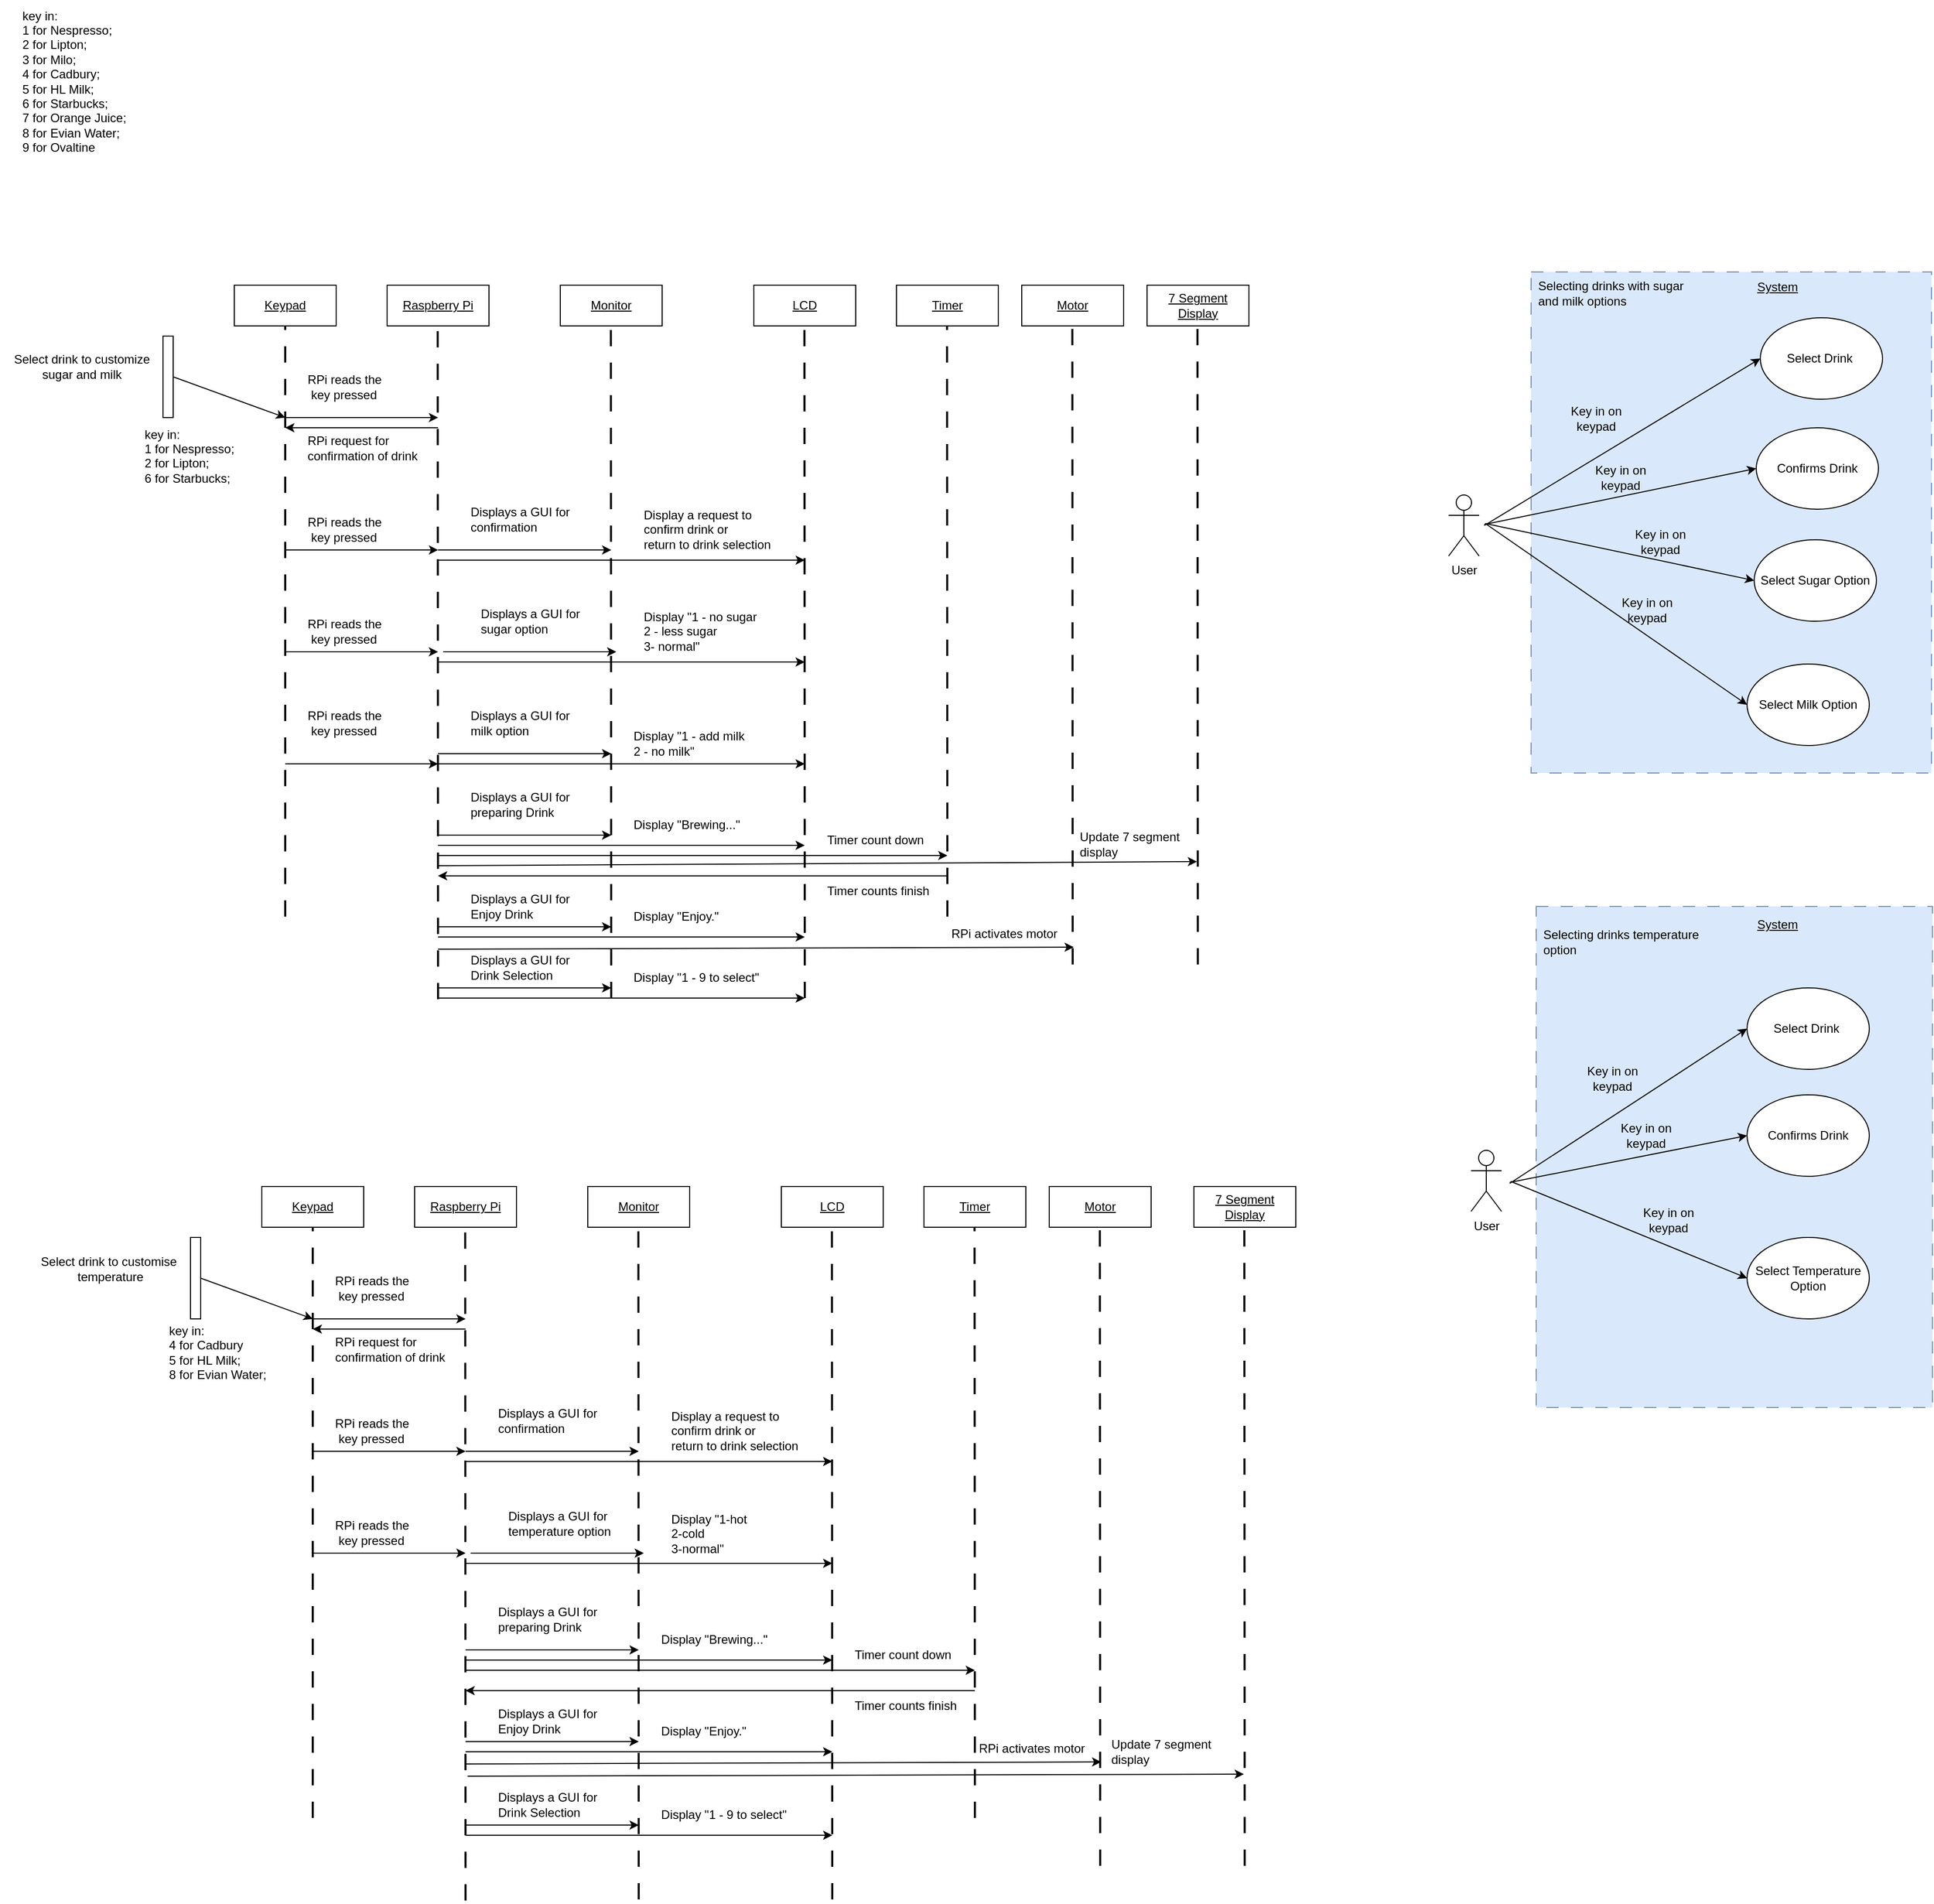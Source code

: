 <mxfile version="26.0.14">
  <diagram name="Page-1" id="zdrOheh8sVVhx6P42z3e">
    <mxGraphModel dx="1834" dy="1241" grid="0" gridSize="10" guides="1" tooltips="1" connect="1" arrows="1" fold="1" page="0" pageScale="1" pageWidth="850" pageHeight="1100" math="0" shadow="0">
      <root>
        <mxCell id="0" />
        <mxCell id="1" parent="0" />
        <mxCell id="0nn030X5rVdEyuUpZHx1-100" value="" style="rounded=0;whiteSpace=wrap;html=1;fillColor=#dae8fc;strokeColor=#6c8ebf;dashed=1;dashPattern=12 12;" parent="1" vertex="1">
          <mxGeometry x="1238" y="710" width="389" height="492" as="geometry" />
        </mxCell>
        <mxCell id="0nn030X5rVdEyuUpZHx1-93" value="" style="rounded=0;whiteSpace=wrap;html=1;fillColor=#dae8fc;strokeColor=#6c8ebf;dashed=1;dashPattern=12 12;" parent="1" vertex="1">
          <mxGeometry x="1233" y="87" width="393" height="492" as="geometry" />
        </mxCell>
        <mxCell id="pRoK1P6A5zAKO69-uzPX-1" value="" style="html=1;points=[[0,0,0,0,5],[0,1,0,0,-5],[1,0,0,0,5],[1,1,0,0,-5]];perimeter=orthogonalPerimeter;outlineConnect=0;targetShapes=umlLifeline;portConstraint=eastwest;newEdgeStyle={&quot;curved&quot;:0,&quot;rounded&quot;:0};" parent="1" vertex="1">
          <mxGeometry x="-110" y="150" width="10" height="80" as="geometry" />
        </mxCell>
        <mxCell id="pRoK1P6A5zAKO69-uzPX-2" value="Select drink to customize&lt;div&gt;sugar and milk&lt;/div&gt;" style="text;html=1;align=center;verticalAlign=middle;resizable=0;points=[];autosize=1;strokeColor=none;fillColor=none;" parent="1" vertex="1">
          <mxGeometry x="-270" y="160" width="160" height="40" as="geometry" />
        </mxCell>
        <mxCell id="pRoK1P6A5zAKO69-uzPX-3" value="&lt;u&gt;Keypad&lt;/u&gt;" style="html=1;whiteSpace=wrap;" parent="1" vertex="1">
          <mxGeometry x="-40" y="100" width="100" height="40" as="geometry" />
        </mxCell>
        <mxCell id="pRoK1P6A5zAKO69-uzPX-4" value="key in:&lt;div&gt;1 for Nespresso;&lt;/div&gt;&lt;div&gt;2 for Lipton;&lt;/div&gt;&lt;div&gt;6 for Starbucks;&lt;/div&gt;&lt;div&gt;&lt;br&gt;&lt;/div&gt;" style="text;html=1;align=left;verticalAlign=middle;resizable=0;points=[];autosize=1;strokeColor=none;fillColor=none;" parent="1" vertex="1">
          <mxGeometry x="-130" y="230" width="110" height="90" as="geometry" />
        </mxCell>
        <mxCell id="pRoK1P6A5zAKO69-uzPX-5" value="" style="endArrow=none;dashed=1;html=1;dashPattern=8 8;strokeWidth=2;rounded=0;" parent="1" edge="1">
          <mxGeometry width="50" height="50" relative="1" as="geometry">
            <mxPoint x="10" y="720" as="sourcePoint" />
            <mxPoint x="10" y="140" as="targetPoint" />
          </mxGeometry>
        </mxCell>
        <mxCell id="pRoK1P6A5zAKO69-uzPX-7" value="" style="endArrow=classic;html=1;rounded=0;" parent="1" edge="1">
          <mxGeometry width="50" height="50" relative="1" as="geometry">
            <mxPoint x="-100" y="190" as="sourcePoint" />
            <mxPoint x="10" y="230" as="targetPoint" />
          </mxGeometry>
        </mxCell>
        <mxCell id="pRoK1P6A5zAKO69-uzPX-8" value="&lt;u&gt;LCD&lt;/u&gt;" style="html=1;whiteSpace=wrap;" parent="1" vertex="1">
          <mxGeometry x="470" y="100" width="100" height="40" as="geometry" />
        </mxCell>
        <mxCell id="pRoK1P6A5zAKO69-uzPX-9" value="" style="endArrow=none;dashed=1;html=1;dashPattern=8 8;strokeWidth=2;rounded=0;" parent="1" edge="1">
          <mxGeometry width="50" height="50" relative="1" as="geometry">
            <mxPoint x="520" y="800" as="sourcePoint" />
            <mxPoint x="519.66" y="140" as="targetPoint" />
          </mxGeometry>
        </mxCell>
        <mxCell id="pRoK1P6A5zAKO69-uzPX-10" value="&lt;u&gt;Raspberry Pi&lt;/u&gt;" style="html=1;whiteSpace=wrap;" parent="1" vertex="1">
          <mxGeometry x="110" y="100" width="100" height="40" as="geometry" />
        </mxCell>
        <mxCell id="pRoK1P6A5zAKO69-uzPX-11" value="" style="endArrow=none;dashed=1;html=1;dashPattern=8 8;strokeWidth=2;rounded=0;" parent="1" edge="1">
          <mxGeometry width="50" height="50" relative="1" as="geometry">
            <mxPoint x="160" y="801.143" as="sourcePoint" />
            <mxPoint x="159.66" y="140" as="targetPoint" />
          </mxGeometry>
        </mxCell>
        <mxCell id="pRoK1P6A5zAKO69-uzPX-12" value="&lt;u&gt;Monitor&lt;/u&gt;" style="html=1;whiteSpace=wrap;" parent="1" vertex="1">
          <mxGeometry x="280" y="100" width="100" height="40" as="geometry" />
        </mxCell>
        <mxCell id="pRoK1P6A5zAKO69-uzPX-13" value="" style="endArrow=none;dashed=1;html=1;dashPattern=8 8;strokeWidth=2;rounded=0;" parent="1" edge="1">
          <mxGeometry width="50" height="50" relative="1" as="geometry">
            <mxPoint x="330" y="800" as="sourcePoint" />
            <mxPoint x="329.66" y="140" as="targetPoint" />
          </mxGeometry>
        </mxCell>
        <mxCell id="pRoK1P6A5zAKO69-uzPX-14" value="" style="endArrow=classic;html=1;rounded=0;" parent="1" edge="1">
          <mxGeometry width="50" height="50" relative="1" as="geometry">
            <mxPoint x="10" y="230" as="sourcePoint" />
            <mxPoint x="160" y="230" as="targetPoint" />
          </mxGeometry>
        </mxCell>
        <mxCell id="pRoK1P6A5zAKO69-uzPX-16" value="RPi reads the&lt;div&gt;&amp;nbsp;key pressed&lt;/div&gt;" style="text;html=1;align=left;verticalAlign=middle;resizable=0;points=[];autosize=1;strokeColor=none;fillColor=none;" parent="1" vertex="1">
          <mxGeometry x="30" y="180" width="100" height="40" as="geometry" />
        </mxCell>
        <mxCell id="pRoK1P6A5zAKO69-uzPX-17" value="" style="endArrow=classic;html=1;rounded=0;" parent="1" edge="1">
          <mxGeometry width="50" height="50" relative="1" as="geometry">
            <mxPoint x="160" y="360" as="sourcePoint" />
            <mxPoint x="330" y="360" as="targetPoint" />
          </mxGeometry>
        </mxCell>
        <mxCell id="pRoK1P6A5zAKO69-uzPX-18" value="Displays a GUI for&lt;div&gt;&lt;span style=&quot;background-color: transparent; color: light-dark(rgb(0, 0, 0), rgb(255, 255, 255));&quot;&gt;confirmation&lt;/span&gt;&lt;/div&gt;" style="text;html=1;align=left;verticalAlign=middle;resizable=0;points=[];autosize=1;strokeColor=none;fillColor=none;" parent="1" vertex="1">
          <mxGeometry x="190" y="310" width="120" height="40" as="geometry" />
        </mxCell>
        <mxCell id="pRoK1P6A5zAKO69-uzPX-19" value="" style="endArrow=classic;html=1;rounded=0;" parent="1" edge="1">
          <mxGeometry width="50" height="50" relative="1" as="geometry">
            <mxPoint x="160" y="370" as="sourcePoint" />
            <mxPoint x="520" y="370" as="targetPoint" />
          </mxGeometry>
        </mxCell>
        <mxCell id="pRoK1P6A5zAKO69-uzPX-20" value="Display a request to&amp;nbsp;&lt;div&gt;confirm drink &lt;span style=&quot;background-color: transparent; color: light-dark(rgb(0, 0, 0), rgb(255, 255, 255));&quot;&gt;or&amp;nbsp;&lt;/span&gt;&lt;/div&gt;&lt;div&gt;&lt;span style=&quot;background-color: transparent; color: light-dark(rgb(0, 0, 0), rgb(255, 255, 255));&quot;&gt;return to drink selection&lt;/span&gt;&lt;/div&gt;" style="text;html=1;align=left;verticalAlign=middle;resizable=0;points=[];autosize=1;strokeColor=none;fillColor=none;" parent="1" vertex="1">
          <mxGeometry x="360" y="310" width="150" height="60" as="geometry" />
        </mxCell>
        <mxCell id="pRoK1P6A5zAKO69-uzPX-21" value="" style="endArrow=classic;html=1;rounded=0;" parent="1" edge="1">
          <mxGeometry width="50" height="50" relative="1" as="geometry">
            <mxPoint x="160" y="240" as="sourcePoint" />
            <mxPoint x="10" y="240" as="targetPoint" />
          </mxGeometry>
        </mxCell>
        <mxCell id="pRoK1P6A5zAKO69-uzPX-22" value="key in:&lt;div&gt;1 for Nespresso;&lt;/div&gt;&lt;div&gt;2 for Lipton;&lt;/div&gt;&lt;div&gt;3 for Milo;&lt;/div&gt;&lt;div&gt;4 for Cadbury;&lt;/div&gt;&lt;div&gt;5 for HL Milk;&lt;/div&gt;&lt;div&gt;6 for Starbucks;&lt;/div&gt;&lt;div&gt;7 for Orange Juice;&lt;/div&gt;&lt;div&gt;8 for Evian Water;&lt;/div&gt;&lt;div&gt;9 for Ovaltine&lt;/div&gt;" style="text;html=1;align=left;verticalAlign=middle;resizable=0;points=[];autosize=1;strokeColor=none;fillColor=none;" parent="1" vertex="1">
          <mxGeometry x="-250" y="-180" width="130" height="160" as="geometry" />
        </mxCell>
        <mxCell id="pRoK1P6A5zAKO69-uzPX-23" value="RPi request for&amp;nbsp;&lt;div&gt;confirmation of drink&lt;/div&gt;" style="text;html=1;align=left;verticalAlign=middle;resizable=0;points=[];autosize=1;strokeColor=none;fillColor=none;" parent="1" vertex="1">
          <mxGeometry x="30" y="240" width="130" height="40" as="geometry" />
        </mxCell>
        <mxCell id="pRoK1P6A5zAKO69-uzPX-25" value="" style="endArrow=classic;html=1;rounded=0;" parent="1" edge="1">
          <mxGeometry width="50" height="50" relative="1" as="geometry">
            <mxPoint x="10" y="360" as="sourcePoint" />
            <mxPoint x="160" y="360" as="targetPoint" />
          </mxGeometry>
        </mxCell>
        <mxCell id="pRoK1P6A5zAKO69-uzPX-26" value="RPi reads the&lt;div&gt;&amp;nbsp;key pressed&lt;/div&gt;" style="text;html=1;align=left;verticalAlign=middle;resizable=0;points=[];autosize=1;strokeColor=none;fillColor=none;" parent="1" vertex="1">
          <mxGeometry x="30" y="320" width="100" height="40" as="geometry" />
        </mxCell>
        <mxCell id="pRoK1P6A5zAKO69-uzPX-27" value="" style="endArrow=classic;html=1;rounded=0;" parent="1" edge="1">
          <mxGeometry width="50" height="50" relative="1" as="geometry">
            <mxPoint x="10" y="460" as="sourcePoint" />
            <mxPoint x="160" y="460" as="targetPoint" />
          </mxGeometry>
        </mxCell>
        <mxCell id="pRoK1P6A5zAKO69-uzPX-28" value="RPi reads the&lt;div&gt;&amp;nbsp;key pressed&lt;/div&gt;" style="text;html=1;align=left;verticalAlign=middle;resizable=0;points=[];autosize=1;strokeColor=none;fillColor=none;" parent="1" vertex="1">
          <mxGeometry x="30" y="420" width="100" height="40" as="geometry" />
        </mxCell>
        <mxCell id="pRoK1P6A5zAKO69-uzPX-29" value="" style="endArrow=classic;html=1;rounded=0;" parent="1" edge="1">
          <mxGeometry width="50" height="50" relative="1" as="geometry">
            <mxPoint x="10" y="570" as="sourcePoint" />
            <mxPoint x="160" y="570" as="targetPoint" />
          </mxGeometry>
        </mxCell>
        <mxCell id="pRoK1P6A5zAKO69-uzPX-30" value="RPi reads the&lt;div&gt;&amp;nbsp;key pressed&lt;/div&gt;" style="text;html=1;align=left;verticalAlign=middle;resizable=0;points=[];autosize=1;strokeColor=none;fillColor=none;" parent="1" vertex="1">
          <mxGeometry x="30" y="510" width="100" height="40" as="geometry" />
        </mxCell>
        <mxCell id="pRoK1P6A5zAKO69-uzPX-32" value="" style="endArrow=classic;html=1;rounded=0;" parent="1" edge="1">
          <mxGeometry width="50" height="50" relative="1" as="geometry">
            <mxPoint x="165" y="460" as="sourcePoint" />
            <mxPoint x="335" y="460" as="targetPoint" />
          </mxGeometry>
        </mxCell>
        <mxCell id="pRoK1P6A5zAKO69-uzPX-33" value="" style="endArrow=classic;html=1;rounded=0;" parent="1" edge="1">
          <mxGeometry width="50" height="50" relative="1" as="geometry">
            <mxPoint x="160" y="470" as="sourcePoint" />
            <mxPoint x="520" y="470" as="targetPoint" />
          </mxGeometry>
        </mxCell>
        <mxCell id="pRoK1P6A5zAKO69-uzPX-34" value="" style="endArrow=classic;html=1;rounded=0;" parent="1" edge="1">
          <mxGeometry width="50" height="50" relative="1" as="geometry">
            <mxPoint x="160" y="560" as="sourcePoint" />
            <mxPoint x="330" y="560" as="targetPoint" />
          </mxGeometry>
        </mxCell>
        <mxCell id="pRoK1P6A5zAKO69-uzPX-35" value="" style="endArrow=classic;html=1;rounded=0;" parent="1" edge="1">
          <mxGeometry width="50" height="50" relative="1" as="geometry">
            <mxPoint x="160" y="570" as="sourcePoint" />
            <mxPoint x="520" y="570" as="targetPoint" />
          </mxGeometry>
        </mxCell>
        <mxCell id="pRoK1P6A5zAKO69-uzPX-36" value="Displays a GUI for&lt;div&gt;sugar option&lt;/div&gt;" style="text;html=1;align=left;verticalAlign=middle;resizable=0;points=[];autosize=1;strokeColor=none;fillColor=none;" parent="1" vertex="1">
          <mxGeometry x="200" y="410" width="120" height="40" as="geometry" />
        </mxCell>
        <mxCell id="pRoK1P6A5zAKO69-uzPX-37" value="Display &quot;1 - no sugar&amp;nbsp;&lt;div&gt;2 - less sugar&lt;div&gt;3- normal&quot;&lt;/div&gt;&lt;/div&gt;" style="text;html=1;align=left;verticalAlign=middle;resizable=0;points=[];autosize=1;strokeColor=none;fillColor=none;" parent="1" vertex="1">
          <mxGeometry x="360" y="410" width="140" height="60" as="geometry" />
        </mxCell>
        <mxCell id="pRoK1P6A5zAKO69-uzPX-38" value="Displays a GUI for&lt;div&gt;milk option&lt;/div&gt;" style="text;html=1;align=left;verticalAlign=middle;resizable=0;points=[];autosize=1;strokeColor=none;fillColor=none;" parent="1" vertex="1">
          <mxGeometry x="190" y="510" width="120" height="40" as="geometry" />
        </mxCell>
        <mxCell id="pRoK1P6A5zAKO69-uzPX-39" value="Display &quot;1 - add milk&lt;div&gt;2 - no milk&quot;&lt;/div&gt;" style="text;html=1;align=left;verticalAlign=middle;resizable=0;points=[];autosize=1;strokeColor=none;fillColor=none;" parent="1" vertex="1">
          <mxGeometry x="350" y="530" width="130" height="40" as="geometry" />
        </mxCell>
        <mxCell id="pRoK1P6A5zAKO69-uzPX-48" value="" style="endArrow=classic;html=1;rounded=0;" parent="1" edge="1">
          <mxGeometry width="50" height="50" relative="1" as="geometry">
            <mxPoint x="160" y="640" as="sourcePoint" />
            <mxPoint x="330" y="640" as="targetPoint" />
          </mxGeometry>
        </mxCell>
        <mxCell id="pRoK1P6A5zAKO69-uzPX-49" value="" style="endArrow=classic;html=1;rounded=0;" parent="1" edge="1">
          <mxGeometry width="50" height="50" relative="1" as="geometry">
            <mxPoint x="160" y="650" as="sourcePoint" />
            <mxPoint x="520" y="650" as="targetPoint" />
          </mxGeometry>
        </mxCell>
        <mxCell id="pRoK1P6A5zAKO69-uzPX-50" value="Displays a GUI for&lt;div&gt;preparing Drink&lt;/div&gt;" style="text;html=1;align=left;verticalAlign=middle;resizable=0;points=[];autosize=1;strokeColor=none;fillColor=none;" parent="1" vertex="1">
          <mxGeometry x="190" y="590" width="120" height="40" as="geometry" />
        </mxCell>
        <mxCell id="pRoK1P6A5zAKO69-uzPX-51" value="Display &quot;Brewing...&quot;" style="text;html=1;align=left;verticalAlign=middle;resizable=0;points=[];autosize=1;strokeColor=none;fillColor=none;" parent="1" vertex="1">
          <mxGeometry x="350" y="615" width="130" height="30" as="geometry" />
        </mxCell>
        <mxCell id="pRoK1P6A5zAKO69-uzPX-52" value="&lt;u&gt;Timer&lt;/u&gt;" style="html=1;whiteSpace=wrap;" parent="1" vertex="1">
          <mxGeometry x="610" y="100" width="100" height="40" as="geometry" />
        </mxCell>
        <mxCell id="pRoK1P6A5zAKO69-uzPX-53" value="" style="endArrow=none;dashed=1;html=1;dashPattern=8 8;strokeWidth=2;rounded=0;" parent="1" edge="1">
          <mxGeometry width="50" height="50" relative="1" as="geometry">
            <mxPoint x="660" y="720" as="sourcePoint" />
            <mxPoint x="659.66" y="140" as="targetPoint" />
          </mxGeometry>
        </mxCell>
        <mxCell id="pRoK1P6A5zAKO69-uzPX-54" value="" style="endArrow=classic;html=1;rounded=0;" parent="1" edge="1">
          <mxGeometry width="50" height="50" relative="1" as="geometry">
            <mxPoint x="160" y="660" as="sourcePoint" />
            <mxPoint x="660" y="660" as="targetPoint" />
          </mxGeometry>
        </mxCell>
        <mxCell id="pRoK1P6A5zAKO69-uzPX-55" value="Timer count down" style="text;html=1;align=left;verticalAlign=middle;resizable=0;points=[];autosize=1;strokeColor=none;fillColor=none;" parent="1" vertex="1">
          <mxGeometry x="540" y="630" width="120" height="30" as="geometry" />
        </mxCell>
        <mxCell id="pRoK1P6A5zAKO69-uzPX-58" value="" style="endArrow=classic;html=1;rounded=0;" parent="1" edge="1">
          <mxGeometry width="50" height="50" relative="1" as="geometry">
            <mxPoint x="160" y="730" as="sourcePoint" />
            <mxPoint x="330" y="730" as="targetPoint" />
          </mxGeometry>
        </mxCell>
        <mxCell id="pRoK1P6A5zAKO69-uzPX-59" value="" style="endArrow=classic;html=1;rounded=0;" parent="1" edge="1">
          <mxGeometry width="50" height="50" relative="1" as="geometry">
            <mxPoint x="160" y="740" as="sourcePoint" />
            <mxPoint x="520" y="740" as="targetPoint" />
          </mxGeometry>
        </mxCell>
        <mxCell id="pRoK1P6A5zAKO69-uzPX-60" value="Displays a GUI for&lt;div&gt;Enjoy Drink&lt;/div&gt;" style="text;html=1;align=left;verticalAlign=middle;resizable=0;points=[];autosize=1;strokeColor=none;fillColor=none;" parent="1" vertex="1">
          <mxGeometry x="190" y="690" width="120" height="40" as="geometry" />
        </mxCell>
        <mxCell id="pRoK1P6A5zAKO69-uzPX-61" value="Display &quot;Enjoy.&quot;" style="text;html=1;align=left;verticalAlign=middle;resizable=0;points=[];autosize=1;strokeColor=none;fillColor=none;" parent="1" vertex="1">
          <mxGeometry x="350" y="705" width="110" height="30" as="geometry" />
        </mxCell>
        <mxCell id="pRoK1P6A5zAKO69-uzPX-63" value="" style="endArrow=classic;html=1;rounded=0;" parent="1" edge="1">
          <mxGeometry width="50" height="50" relative="1" as="geometry">
            <mxPoint x="660" y="680" as="sourcePoint" />
            <mxPoint x="160" y="680" as="targetPoint" />
          </mxGeometry>
        </mxCell>
        <mxCell id="pRoK1P6A5zAKO69-uzPX-64" value="Timer counts finish" style="text;html=1;align=left;verticalAlign=middle;resizable=0;points=[];autosize=1;strokeColor=none;fillColor=none;" parent="1" vertex="1">
          <mxGeometry x="540" y="680" width="120" height="30" as="geometry" />
        </mxCell>
        <mxCell id="pRoK1P6A5zAKO69-uzPX-65" value="" style="endArrow=classic;html=1;rounded=0;" parent="1" edge="1">
          <mxGeometry width="50" height="50" relative="1" as="geometry">
            <mxPoint x="160" y="790" as="sourcePoint" />
            <mxPoint x="330" y="790" as="targetPoint" />
          </mxGeometry>
        </mxCell>
        <mxCell id="pRoK1P6A5zAKO69-uzPX-66" value="" style="endArrow=classic;html=1;rounded=0;" parent="1" edge="1">
          <mxGeometry width="50" height="50" relative="1" as="geometry">
            <mxPoint x="160" y="800" as="sourcePoint" />
            <mxPoint x="520" y="800" as="targetPoint" />
          </mxGeometry>
        </mxCell>
        <mxCell id="pRoK1P6A5zAKO69-uzPX-67" value="Displays a GUI for&lt;div&gt;Drink Selection&lt;/div&gt;" style="text;html=1;align=left;verticalAlign=middle;resizable=0;points=[];autosize=1;strokeColor=none;fillColor=none;" parent="1" vertex="1">
          <mxGeometry x="190" y="750" width="120" height="40" as="geometry" />
        </mxCell>
        <mxCell id="pRoK1P6A5zAKO69-uzPX-68" value="Display &quot;1 - 9 to select&quot;" style="text;html=1;align=left;verticalAlign=middle;resizable=0;points=[];autosize=1;strokeColor=none;fillColor=none;" parent="1" vertex="1">
          <mxGeometry x="350" y="765" width="150" height="30" as="geometry" />
        </mxCell>
        <mxCell id="0nn030X5rVdEyuUpZHx1-1" value="&lt;u&gt;Motor&lt;/u&gt;" style="html=1;whiteSpace=wrap;" parent="1" vertex="1">
          <mxGeometry x="733" y="100" width="100" height="40" as="geometry" />
        </mxCell>
        <mxCell id="0nn030X5rVdEyuUpZHx1-2" value="" style="endArrow=none;dashed=1;html=1;dashPattern=8 8;strokeWidth=2;rounded=0;" parent="1" edge="1">
          <mxGeometry width="50" height="50" relative="1" as="geometry">
            <mxPoint x="783" y="767" as="sourcePoint" />
            <mxPoint x="782.66" y="140" as="targetPoint" />
          </mxGeometry>
        </mxCell>
        <mxCell id="0nn030X5rVdEyuUpZHx1-3" value="" style="endArrow=classic;html=1;rounded=0;" parent="1" edge="1">
          <mxGeometry width="50" height="50" relative="1" as="geometry">
            <mxPoint x="160" y="752" as="sourcePoint" />
            <mxPoint x="784" y="750" as="targetPoint" />
          </mxGeometry>
        </mxCell>
        <mxCell id="0nn030X5rVdEyuUpZHx1-4" value="RPi activates motor" style="text;html=1;align=left;verticalAlign=middle;resizable=0;points=[];autosize=1;strokeColor=none;fillColor=none;" parent="1" vertex="1">
          <mxGeometry x="662" y="724" width="122" height="26" as="geometry" />
        </mxCell>
        <mxCell id="0nn030X5rVdEyuUpZHx1-5" value="" style="html=1;points=[[0,0,0,0,5],[0,1,0,0,-5],[1,0,0,0,5],[1,1,0,0,-5]];perimeter=orthogonalPerimeter;outlineConnect=0;targetShapes=umlLifeline;portConstraint=eastwest;newEdgeStyle={&quot;curved&quot;:0,&quot;rounded&quot;:0};" parent="1" vertex="1">
          <mxGeometry x="-83" y="1035" width="10" height="80" as="geometry" />
        </mxCell>
        <mxCell id="0nn030X5rVdEyuUpZHx1-6" value="Select drink to customise&amp;nbsp;&lt;div&gt;temperature&lt;/div&gt;" style="text;html=1;align=center;verticalAlign=middle;resizable=0;points=[];autosize=1;strokeColor=none;fillColor=none;" parent="1" vertex="1">
          <mxGeometry x="-240" y="1045" width="155" height="41" as="geometry" />
        </mxCell>
        <mxCell id="0nn030X5rVdEyuUpZHx1-7" value="&lt;u&gt;Keypad&lt;/u&gt;" style="html=1;whiteSpace=wrap;" parent="1" vertex="1">
          <mxGeometry x="-13" y="985" width="100" height="40" as="geometry" />
        </mxCell>
        <mxCell id="0nn030X5rVdEyuUpZHx1-8" value="key in:&lt;div&gt;4 for Cadbury&lt;br&gt;&lt;div&gt;5 for HL Milk;&lt;/div&gt;&lt;div&gt;8 for Evian Water;&lt;/div&gt;&lt;/div&gt;" style="text;html=1;align=left;verticalAlign=middle;resizable=0;points=[];autosize=1;strokeColor=none;fillColor=none;" parent="1" vertex="1">
          <mxGeometry x="-106" y="1113" width="114" height="70" as="geometry" />
        </mxCell>
        <mxCell id="0nn030X5rVdEyuUpZHx1-9" value="" style="endArrow=none;dashed=1;html=1;dashPattern=8 8;strokeWidth=2;rounded=0;" parent="1" edge="1">
          <mxGeometry width="50" height="50" relative="1" as="geometry">
            <mxPoint x="37" y="1605" as="sourcePoint" />
            <mxPoint x="37" y="1025" as="targetPoint" />
          </mxGeometry>
        </mxCell>
        <mxCell id="0nn030X5rVdEyuUpZHx1-10" value="" style="endArrow=classic;html=1;rounded=0;" parent="1" edge="1">
          <mxGeometry width="50" height="50" relative="1" as="geometry">
            <mxPoint x="-73" y="1075" as="sourcePoint" />
            <mxPoint x="37" y="1115" as="targetPoint" />
          </mxGeometry>
        </mxCell>
        <mxCell id="0nn030X5rVdEyuUpZHx1-11" value="&lt;u&gt;LCD&lt;/u&gt;" style="html=1;whiteSpace=wrap;" parent="1" vertex="1">
          <mxGeometry x="497" y="985" width="100" height="40" as="geometry" />
        </mxCell>
        <mxCell id="0nn030X5rVdEyuUpZHx1-12" value="" style="endArrow=none;dashed=1;html=1;dashPattern=8 8;strokeWidth=2;rounded=0;" parent="1" edge="1">
          <mxGeometry width="50" height="50" relative="1" as="geometry">
            <mxPoint x="547" y="1685" as="sourcePoint" />
            <mxPoint x="546.66" y="1025" as="targetPoint" />
          </mxGeometry>
        </mxCell>
        <mxCell id="0nn030X5rVdEyuUpZHx1-13" value="&lt;u&gt;Raspberry Pi&lt;/u&gt;" style="html=1;whiteSpace=wrap;" parent="1" vertex="1">
          <mxGeometry x="137" y="985" width="100" height="40" as="geometry" />
        </mxCell>
        <mxCell id="0nn030X5rVdEyuUpZHx1-14" value="" style="endArrow=none;dashed=1;html=1;dashPattern=8 8;strokeWidth=2;rounded=0;" parent="1" edge="1">
          <mxGeometry width="50" height="50" relative="1" as="geometry">
            <mxPoint x="187" y="1686.143" as="sourcePoint" />
            <mxPoint x="186.66" y="1025" as="targetPoint" />
          </mxGeometry>
        </mxCell>
        <mxCell id="0nn030X5rVdEyuUpZHx1-15" value="&lt;u&gt;Monitor&lt;/u&gt;" style="html=1;whiteSpace=wrap;" parent="1" vertex="1">
          <mxGeometry x="307" y="985" width="100" height="40" as="geometry" />
        </mxCell>
        <mxCell id="0nn030X5rVdEyuUpZHx1-16" value="" style="endArrow=none;dashed=1;html=1;dashPattern=8 8;strokeWidth=2;rounded=0;" parent="1" edge="1">
          <mxGeometry width="50" height="50" relative="1" as="geometry">
            <mxPoint x="357" y="1685" as="sourcePoint" />
            <mxPoint x="356.66" y="1025" as="targetPoint" />
          </mxGeometry>
        </mxCell>
        <mxCell id="0nn030X5rVdEyuUpZHx1-17" value="" style="endArrow=classic;html=1;rounded=0;" parent="1" edge="1">
          <mxGeometry width="50" height="50" relative="1" as="geometry">
            <mxPoint x="37" y="1115" as="sourcePoint" />
            <mxPoint x="187" y="1115" as="targetPoint" />
          </mxGeometry>
        </mxCell>
        <mxCell id="0nn030X5rVdEyuUpZHx1-18" value="RPi reads the&lt;div&gt;&amp;nbsp;key pressed&lt;/div&gt;" style="text;html=1;align=left;verticalAlign=middle;resizable=0;points=[];autosize=1;strokeColor=none;fillColor=none;" parent="1" vertex="1">
          <mxGeometry x="57" y="1065" width="100" height="40" as="geometry" />
        </mxCell>
        <mxCell id="0nn030X5rVdEyuUpZHx1-19" value="" style="endArrow=classic;html=1;rounded=0;" parent="1" edge="1">
          <mxGeometry width="50" height="50" relative="1" as="geometry">
            <mxPoint x="187" y="1245" as="sourcePoint" />
            <mxPoint x="357" y="1245" as="targetPoint" />
          </mxGeometry>
        </mxCell>
        <mxCell id="0nn030X5rVdEyuUpZHx1-20" value="Displays a GUI for&lt;div&gt;&lt;span style=&quot;background-color: transparent; color: light-dark(rgb(0, 0, 0), rgb(255, 255, 255));&quot;&gt;confirmation&lt;/span&gt;&lt;/div&gt;" style="text;html=1;align=left;verticalAlign=middle;resizable=0;points=[];autosize=1;strokeColor=none;fillColor=none;" parent="1" vertex="1">
          <mxGeometry x="217" y="1195" width="120" height="40" as="geometry" />
        </mxCell>
        <mxCell id="0nn030X5rVdEyuUpZHx1-21" value="" style="endArrow=classic;html=1;rounded=0;" parent="1" edge="1">
          <mxGeometry width="50" height="50" relative="1" as="geometry">
            <mxPoint x="187" y="1255" as="sourcePoint" />
            <mxPoint x="547" y="1255" as="targetPoint" />
          </mxGeometry>
        </mxCell>
        <mxCell id="0nn030X5rVdEyuUpZHx1-22" value="Display a request to&amp;nbsp;&lt;div&gt;confirm drink &lt;span style=&quot;background-color: transparent; color: light-dark(rgb(0, 0, 0), rgb(255, 255, 255));&quot;&gt;or&amp;nbsp;&lt;/span&gt;&lt;/div&gt;&lt;div&gt;&lt;span style=&quot;background-color: transparent; color: light-dark(rgb(0, 0, 0), rgb(255, 255, 255));&quot;&gt;return to drink selection&lt;/span&gt;&lt;/div&gt;" style="text;html=1;align=left;verticalAlign=middle;resizable=0;points=[];autosize=1;strokeColor=none;fillColor=none;" parent="1" vertex="1">
          <mxGeometry x="387" y="1195" width="150" height="60" as="geometry" />
        </mxCell>
        <mxCell id="0nn030X5rVdEyuUpZHx1-23" value="" style="endArrow=classic;html=1;rounded=0;" parent="1" edge="1">
          <mxGeometry width="50" height="50" relative="1" as="geometry">
            <mxPoint x="187" y="1125" as="sourcePoint" />
            <mxPoint x="37" y="1125" as="targetPoint" />
          </mxGeometry>
        </mxCell>
        <mxCell id="0nn030X5rVdEyuUpZHx1-24" value="RPi request for&amp;nbsp;&lt;div&gt;confirmation of drink&lt;/div&gt;" style="text;html=1;align=left;verticalAlign=middle;resizable=0;points=[];autosize=1;strokeColor=none;fillColor=none;" parent="1" vertex="1">
          <mxGeometry x="57" y="1125" width="130" height="40" as="geometry" />
        </mxCell>
        <mxCell id="0nn030X5rVdEyuUpZHx1-25" value="" style="endArrow=classic;html=1;rounded=0;" parent="1" edge="1">
          <mxGeometry width="50" height="50" relative="1" as="geometry">
            <mxPoint x="37" y="1245" as="sourcePoint" />
            <mxPoint x="187" y="1245" as="targetPoint" />
          </mxGeometry>
        </mxCell>
        <mxCell id="0nn030X5rVdEyuUpZHx1-26" value="RPi reads the&lt;div&gt;&amp;nbsp;key pressed&lt;/div&gt;" style="text;html=1;align=left;verticalAlign=middle;resizable=0;points=[];autosize=1;strokeColor=none;fillColor=none;" parent="1" vertex="1">
          <mxGeometry x="57" y="1205" width="100" height="40" as="geometry" />
        </mxCell>
        <mxCell id="0nn030X5rVdEyuUpZHx1-27" value="" style="endArrow=classic;html=1;rounded=0;" parent="1" edge="1">
          <mxGeometry width="50" height="50" relative="1" as="geometry">
            <mxPoint x="37" y="1345" as="sourcePoint" />
            <mxPoint x="187" y="1345" as="targetPoint" />
          </mxGeometry>
        </mxCell>
        <mxCell id="0nn030X5rVdEyuUpZHx1-28" value="RPi reads the&lt;div&gt;&amp;nbsp;key pressed&lt;/div&gt;" style="text;html=1;align=left;verticalAlign=middle;resizable=0;points=[];autosize=1;strokeColor=none;fillColor=none;" parent="1" vertex="1">
          <mxGeometry x="57" y="1305" width="100" height="40" as="geometry" />
        </mxCell>
        <mxCell id="0nn030X5rVdEyuUpZHx1-31" value="" style="endArrow=classic;html=1;rounded=0;" parent="1" edge="1">
          <mxGeometry width="50" height="50" relative="1" as="geometry">
            <mxPoint x="192" y="1345" as="sourcePoint" />
            <mxPoint x="362" y="1345" as="targetPoint" />
          </mxGeometry>
        </mxCell>
        <mxCell id="0nn030X5rVdEyuUpZHx1-32" value="" style="endArrow=classic;html=1;rounded=0;" parent="1" edge="1">
          <mxGeometry width="50" height="50" relative="1" as="geometry">
            <mxPoint x="187" y="1355" as="sourcePoint" />
            <mxPoint x="547" y="1355" as="targetPoint" />
          </mxGeometry>
        </mxCell>
        <mxCell id="0nn030X5rVdEyuUpZHx1-35" value="Displays a GUI for&lt;div&gt;temperature option&lt;/div&gt;" style="text;html=1;align=left;verticalAlign=middle;resizable=0;points=[];autosize=1;strokeColor=none;fillColor=none;" parent="1" vertex="1">
          <mxGeometry x="227" y="1295" width="119" height="41" as="geometry" />
        </mxCell>
        <mxCell id="0nn030X5rVdEyuUpZHx1-36" value="Display &quot;1-hot&lt;div&gt;2-cold&lt;/div&gt;&lt;div&gt;3-normal&quot;&lt;/div&gt;" style="text;html=1;align=left;verticalAlign=middle;resizable=0;points=[];autosize=1;strokeColor=none;fillColor=none;" parent="1" vertex="1">
          <mxGeometry x="387" y="1298" width="92" height="55" as="geometry" />
        </mxCell>
        <mxCell id="0nn030X5rVdEyuUpZHx1-39" value="" style="endArrow=classic;html=1;rounded=0;" parent="1" edge="1">
          <mxGeometry width="50" height="50" relative="1" as="geometry">
            <mxPoint x="187" y="1440" as="sourcePoint" />
            <mxPoint x="357" y="1440" as="targetPoint" />
          </mxGeometry>
        </mxCell>
        <mxCell id="0nn030X5rVdEyuUpZHx1-40" value="" style="endArrow=classic;html=1;rounded=0;" parent="1" edge="1">
          <mxGeometry width="50" height="50" relative="1" as="geometry">
            <mxPoint x="187" y="1450" as="sourcePoint" />
            <mxPoint x="547" y="1450" as="targetPoint" />
          </mxGeometry>
        </mxCell>
        <mxCell id="0nn030X5rVdEyuUpZHx1-41" value="Displays a GUI for&lt;div&gt;preparing Drink&lt;/div&gt;" style="text;html=1;align=left;verticalAlign=middle;resizable=0;points=[];autosize=1;strokeColor=none;fillColor=none;" parent="1" vertex="1">
          <mxGeometry x="217" y="1390" width="120" height="40" as="geometry" />
        </mxCell>
        <mxCell id="0nn030X5rVdEyuUpZHx1-42" value="Display &quot;Brewing...&quot;" style="text;html=1;align=left;verticalAlign=middle;resizable=0;points=[];autosize=1;strokeColor=none;fillColor=none;" parent="1" vertex="1">
          <mxGeometry x="377" y="1415" width="130" height="30" as="geometry" />
        </mxCell>
        <mxCell id="0nn030X5rVdEyuUpZHx1-43" value="&lt;u&gt;Timer&lt;/u&gt;" style="html=1;whiteSpace=wrap;" parent="1" vertex="1">
          <mxGeometry x="637" y="985" width="100" height="40" as="geometry" />
        </mxCell>
        <mxCell id="0nn030X5rVdEyuUpZHx1-44" value="" style="endArrow=none;dashed=1;html=1;dashPattern=8 8;strokeWidth=2;rounded=0;" parent="1" edge="1">
          <mxGeometry width="50" height="50" relative="1" as="geometry">
            <mxPoint x="687" y="1605" as="sourcePoint" />
            <mxPoint x="686.66" y="1025" as="targetPoint" />
          </mxGeometry>
        </mxCell>
        <mxCell id="0nn030X5rVdEyuUpZHx1-45" value="" style="endArrow=classic;html=1;rounded=0;" parent="1" edge="1">
          <mxGeometry width="50" height="50" relative="1" as="geometry">
            <mxPoint x="187" y="1460" as="sourcePoint" />
            <mxPoint x="687" y="1460" as="targetPoint" />
          </mxGeometry>
        </mxCell>
        <mxCell id="0nn030X5rVdEyuUpZHx1-46" value="Timer count down" style="text;html=1;align=left;verticalAlign=middle;resizable=0;points=[];autosize=1;strokeColor=none;fillColor=none;" parent="1" vertex="1">
          <mxGeometry x="567" y="1430" width="120" height="30" as="geometry" />
        </mxCell>
        <mxCell id="0nn030X5rVdEyuUpZHx1-47" value="" style="endArrow=classic;html=1;rounded=0;" parent="1" edge="1">
          <mxGeometry width="50" height="50" relative="1" as="geometry">
            <mxPoint x="187" y="1530" as="sourcePoint" />
            <mxPoint x="357" y="1530" as="targetPoint" />
          </mxGeometry>
        </mxCell>
        <mxCell id="0nn030X5rVdEyuUpZHx1-48" value="" style="endArrow=classic;html=1;rounded=0;" parent="1" edge="1">
          <mxGeometry width="50" height="50" relative="1" as="geometry">
            <mxPoint x="187" y="1540" as="sourcePoint" />
            <mxPoint x="547" y="1540" as="targetPoint" />
          </mxGeometry>
        </mxCell>
        <mxCell id="0nn030X5rVdEyuUpZHx1-49" value="Displays a GUI for&lt;div&gt;Enjoy Drink&lt;/div&gt;" style="text;html=1;align=left;verticalAlign=middle;resizable=0;points=[];autosize=1;strokeColor=none;fillColor=none;" parent="1" vertex="1">
          <mxGeometry x="217" y="1490" width="120" height="40" as="geometry" />
        </mxCell>
        <mxCell id="0nn030X5rVdEyuUpZHx1-50" value="Display &quot;Enjoy.&quot;" style="text;html=1;align=left;verticalAlign=middle;resizable=0;points=[];autosize=1;strokeColor=none;fillColor=none;" parent="1" vertex="1">
          <mxGeometry x="377" y="1505" width="110" height="30" as="geometry" />
        </mxCell>
        <mxCell id="0nn030X5rVdEyuUpZHx1-51" value="" style="endArrow=classic;html=1;rounded=0;" parent="1" edge="1">
          <mxGeometry width="50" height="50" relative="1" as="geometry">
            <mxPoint x="687" y="1480" as="sourcePoint" />
            <mxPoint x="187" y="1480" as="targetPoint" />
          </mxGeometry>
        </mxCell>
        <mxCell id="0nn030X5rVdEyuUpZHx1-52" value="Timer counts finish" style="text;html=1;align=left;verticalAlign=middle;resizable=0;points=[];autosize=1;strokeColor=none;fillColor=none;" parent="1" vertex="1">
          <mxGeometry x="567" y="1480" width="120" height="30" as="geometry" />
        </mxCell>
        <mxCell id="0nn030X5rVdEyuUpZHx1-53" value="" style="endArrow=classic;html=1;rounded=0;" parent="1" edge="1">
          <mxGeometry width="50" height="50" relative="1" as="geometry">
            <mxPoint x="187" y="1612" as="sourcePoint" />
            <mxPoint x="357" y="1612" as="targetPoint" />
          </mxGeometry>
        </mxCell>
        <mxCell id="0nn030X5rVdEyuUpZHx1-54" value="" style="endArrow=classic;html=1;rounded=0;" parent="1" edge="1">
          <mxGeometry width="50" height="50" relative="1" as="geometry">
            <mxPoint x="187" y="1622" as="sourcePoint" />
            <mxPoint x="547" y="1622" as="targetPoint" />
          </mxGeometry>
        </mxCell>
        <mxCell id="0nn030X5rVdEyuUpZHx1-55" value="Displays a GUI for&lt;div&gt;Drink Selection&lt;/div&gt;" style="text;html=1;align=left;verticalAlign=middle;resizable=0;points=[];autosize=1;strokeColor=none;fillColor=none;" parent="1" vertex="1">
          <mxGeometry x="217" y="1572" width="120" height="40" as="geometry" />
        </mxCell>
        <mxCell id="0nn030X5rVdEyuUpZHx1-56" value="Display &quot;1 - 9 to select&quot;" style="text;html=1;align=left;verticalAlign=middle;resizable=0;points=[];autosize=1;strokeColor=none;fillColor=none;" parent="1" vertex="1">
          <mxGeometry x="377" y="1587" width="150" height="30" as="geometry" />
        </mxCell>
        <mxCell id="0nn030X5rVdEyuUpZHx1-57" value="&lt;u&gt;Motor&lt;/u&gt;" style="html=1;whiteSpace=wrap;" parent="1" vertex="1">
          <mxGeometry x="760" y="985" width="100" height="40" as="geometry" />
        </mxCell>
        <mxCell id="0nn030X5rVdEyuUpZHx1-58" value="" style="endArrow=none;dashed=1;html=1;dashPattern=8 8;strokeWidth=2;rounded=0;" parent="1" edge="1">
          <mxGeometry width="50" height="50" relative="1" as="geometry">
            <mxPoint x="810" y="1652" as="sourcePoint" />
            <mxPoint x="809.66" y="1025" as="targetPoint" />
          </mxGeometry>
        </mxCell>
        <mxCell id="0nn030X5rVdEyuUpZHx1-59" value="" style="endArrow=classic;html=1;rounded=0;" parent="1" edge="1">
          <mxGeometry width="50" height="50" relative="1" as="geometry">
            <mxPoint x="187" y="1552" as="sourcePoint" />
            <mxPoint x="811" y="1550" as="targetPoint" />
          </mxGeometry>
        </mxCell>
        <mxCell id="0nn030X5rVdEyuUpZHx1-60" value="RPi activates motor" style="text;html=1;align=left;verticalAlign=middle;resizable=0;points=[];autosize=1;strokeColor=none;fillColor=none;" parent="1" vertex="1">
          <mxGeometry x="689" y="1524" width="122" height="26" as="geometry" />
        </mxCell>
        <mxCell id="0nn030X5rVdEyuUpZHx1-61" value="User" style="shape=umlActor;verticalLabelPosition=bottom;verticalAlign=top;html=1;outlineConnect=0;" parent="1" vertex="1">
          <mxGeometry x="1152" y="306" width="30" height="60" as="geometry" />
        </mxCell>
        <mxCell id="0nn030X5rVdEyuUpZHx1-62" value="Select Drink&amp;nbsp;" style="ellipse;whiteSpace=wrap;html=1;" parent="1" vertex="1">
          <mxGeometry x="1458" y="132" width="120" height="80" as="geometry" />
        </mxCell>
        <mxCell id="0nn030X5rVdEyuUpZHx1-66" value="" style="endArrow=classic;html=1;rounded=0;entryX=0;entryY=0.5;entryDx=0;entryDy=0;" parent="1" target="0nn030X5rVdEyuUpZHx1-62" edge="1">
          <mxGeometry width="50" height="50" relative="1" as="geometry">
            <mxPoint x="1187" y="336" as="sourcePoint" />
            <mxPoint x="1237" y="286" as="targetPoint" />
          </mxGeometry>
        </mxCell>
        <mxCell id="0nn030X5rVdEyuUpZHx1-67" value="Key in on keypad" style="text;html=1;align=center;verticalAlign=middle;whiteSpace=wrap;rounded=0;" parent="1" vertex="1">
          <mxGeometry x="1267" y="216" width="60" height="29" as="geometry" />
        </mxCell>
        <mxCell id="0nn030X5rVdEyuUpZHx1-68" value="Confirms Drink" style="ellipse;whiteSpace=wrap;html=1;" parent="1" vertex="1">
          <mxGeometry x="1454" y="240" width="120" height="80" as="geometry" />
        </mxCell>
        <mxCell id="0nn030X5rVdEyuUpZHx1-69" value="" style="endArrow=classic;html=1;rounded=0;entryX=0;entryY=0.5;entryDx=0;entryDy=0;" parent="1" target="0nn030X5rVdEyuUpZHx1-68" edge="1">
          <mxGeometry width="50" height="50" relative="1" as="geometry">
            <mxPoint x="1187" y="335" as="sourcePoint" />
            <mxPoint x="1331" y="303" as="targetPoint" />
          </mxGeometry>
        </mxCell>
        <mxCell id="0nn030X5rVdEyuUpZHx1-70" value="Key in on keypad" style="text;html=1;align=center;verticalAlign=middle;whiteSpace=wrap;rounded=0;" parent="1" vertex="1">
          <mxGeometry x="1291" y="274.5" width="60" height="29" as="geometry" />
        </mxCell>
        <mxCell id="0nn030X5rVdEyuUpZHx1-71" value="Select Sugar Option" style="ellipse;whiteSpace=wrap;html=1;" parent="1" vertex="1">
          <mxGeometry x="1452" y="350" width="120" height="80" as="geometry" />
        </mxCell>
        <mxCell id="0nn030X5rVdEyuUpZHx1-72" value="" style="endArrow=classic;html=1;rounded=0;entryX=0;entryY=0.5;entryDx=0;entryDy=0;" parent="1" target="0nn030X5rVdEyuUpZHx1-71" edge="1">
          <mxGeometry width="50" height="50" relative="1" as="geometry">
            <mxPoint x="1188" y="334" as="sourcePoint" />
            <mxPoint x="1331" y="481" as="targetPoint" />
          </mxGeometry>
        </mxCell>
        <mxCell id="0nn030X5rVdEyuUpZHx1-73" value="Key in on keypad" style="text;html=1;align=center;verticalAlign=middle;whiteSpace=wrap;rounded=0;" parent="1" vertex="1">
          <mxGeometry x="1330" y="337" width="60" height="29" as="geometry" />
        </mxCell>
        <mxCell id="0nn030X5rVdEyuUpZHx1-74" value="Select Milk Option" style="ellipse;whiteSpace=wrap;html=1;" parent="1" vertex="1">
          <mxGeometry x="1445" y="472" width="120" height="80" as="geometry" />
        </mxCell>
        <mxCell id="0nn030X5rVdEyuUpZHx1-75" value="" style="endArrow=classic;html=1;rounded=0;entryX=0;entryY=0.5;entryDx=0;entryDy=0;" parent="1" target="0nn030X5rVdEyuUpZHx1-74" edge="1">
          <mxGeometry width="50" height="50" relative="1" as="geometry">
            <mxPoint x="1188" y="334" as="sourcePoint" />
            <mxPoint x="1338" y="564" as="targetPoint" />
          </mxGeometry>
        </mxCell>
        <mxCell id="0nn030X5rVdEyuUpZHx1-77" value="Key in on keypad" style="text;html=1;align=center;verticalAlign=middle;whiteSpace=wrap;rounded=0;" parent="1" vertex="1">
          <mxGeometry x="1317" y="404" width="60" height="29" as="geometry" />
        </mxCell>
        <mxCell id="0nn030X5rVdEyuUpZHx1-78" value="User" style="shape=umlActor;verticalLabelPosition=bottom;verticalAlign=top;html=1;outlineConnect=0;" parent="1" vertex="1">
          <mxGeometry x="1174" y="949.5" width="30" height="60" as="geometry" />
        </mxCell>
        <mxCell id="0nn030X5rVdEyuUpZHx1-79" value="Select Drink&amp;nbsp;" style="ellipse;whiteSpace=wrap;html=1;" parent="1" vertex="1">
          <mxGeometry x="1445" y="790" width="120" height="80" as="geometry" />
        </mxCell>
        <mxCell id="0nn030X5rVdEyuUpZHx1-80" value="" style="endArrow=classic;html=1;rounded=0;entryX=0;entryY=0.5;entryDx=0;entryDy=0;" parent="1" target="0nn030X5rVdEyuUpZHx1-79" edge="1">
          <mxGeometry width="50" height="50" relative="1" as="geometry">
            <mxPoint x="1212" y="982" as="sourcePoint" />
            <mxPoint x="1262" y="932" as="targetPoint" />
          </mxGeometry>
        </mxCell>
        <mxCell id="0nn030X5rVdEyuUpZHx1-81" value="Key in on keypad" style="text;html=1;align=center;verticalAlign=middle;whiteSpace=wrap;rounded=0;" parent="1" vertex="1">
          <mxGeometry x="1283" y="864" width="60" height="29" as="geometry" />
        </mxCell>
        <mxCell id="0nn030X5rVdEyuUpZHx1-82" value="Confirms Drink" style="ellipse;whiteSpace=wrap;html=1;" parent="1" vertex="1">
          <mxGeometry x="1445" y="895" width="120" height="80" as="geometry" />
        </mxCell>
        <mxCell id="0nn030X5rVdEyuUpZHx1-83" value="" style="endArrow=classic;html=1;rounded=0;entryX=0;entryY=0.5;entryDx=0;entryDy=0;" parent="1" target="0nn030X5rVdEyuUpZHx1-82" edge="1">
          <mxGeometry width="50" height="50" relative="1" as="geometry">
            <mxPoint x="1212" y="981" as="sourcePoint" />
            <mxPoint x="1356" y="949" as="targetPoint" />
          </mxGeometry>
        </mxCell>
        <mxCell id="0nn030X5rVdEyuUpZHx1-84" value="Key in on keypad" style="text;html=1;align=center;verticalAlign=middle;whiteSpace=wrap;rounded=0;" parent="1" vertex="1">
          <mxGeometry x="1316" y="920.5" width="60" height="29" as="geometry" />
        </mxCell>
        <mxCell id="0nn030X5rVdEyuUpZHx1-88" value="Select Temperature&lt;div&gt;Option&lt;/div&gt;" style="ellipse;whiteSpace=wrap;html=1;" parent="1" vertex="1">
          <mxGeometry x="1445" y="1035" width="120" height="80" as="geometry" />
        </mxCell>
        <mxCell id="0nn030X5rVdEyuUpZHx1-89" value="" style="endArrow=classic;html=1;rounded=0;entryX=0;entryY=0.5;entryDx=0;entryDy=0;" parent="1" target="0nn030X5rVdEyuUpZHx1-88" edge="1">
          <mxGeometry width="50" height="50" relative="1" as="geometry">
            <mxPoint x="1213" y="980" as="sourcePoint" />
            <mxPoint x="1363" y="1210" as="targetPoint" />
          </mxGeometry>
        </mxCell>
        <mxCell id="0nn030X5rVdEyuUpZHx1-91" value="Key in on keypad" style="text;html=1;align=center;verticalAlign=middle;whiteSpace=wrap;rounded=0;" parent="1" vertex="1">
          <mxGeometry x="1338" y="1003" width="60" height="29" as="geometry" />
        </mxCell>
        <mxCell id="0nn030X5rVdEyuUpZHx1-94" style="edgeStyle=orthogonalEdgeStyle;rounded=0;orthogonalLoop=1;jettySize=auto;html=1;exitX=0.5;exitY=1;exitDx=0;exitDy=0;" parent="1" source="0nn030X5rVdEyuUpZHx1-67" target="0nn030X5rVdEyuUpZHx1-67" edge="1">
          <mxGeometry relative="1" as="geometry" />
        </mxCell>
        <mxCell id="0nn030X5rVdEyuUpZHx1-95" value="System" style="text;html=1;align=center;verticalAlign=middle;whiteSpace=wrap;rounded=0;fontStyle=4" parent="1" vertex="1">
          <mxGeometry x="1445" y="87" width="60" height="30" as="geometry" />
        </mxCell>
        <mxCell id="0nn030X5rVdEyuUpZHx1-97" value="Selecting drinks with sugar and milk options" style="text;html=1;align=left;verticalAlign=middle;whiteSpace=wrap;rounded=0;" parent="1" vertex="1">
          <mxGeometry x="1238" y="93" width="156" height="30" as="geometry" />
        </mxCell>
        <mxCell id="0nn030X5rVdEyuUpZHx1-98" value="System" style="text;html=1;align=center;verticalAlign=middle;whiteSpace=wrap;rounded=0;fontStyle=4" parent="1" vertex="1">
          <mxGeometry x="1445" y="713" width="60" height="30" as="geometry" />
        </mxCell>
        <mxCell id="0nn030X5rVdEyuUpZHx1-99" value="Selecting drinks temperature option" style="text;html=1;align=left;verticalAlign=middle;whiteSpace=wrap;rounded=0;" parent="1" vertex="1">
          <mxGeometry x="1243" y="730" width="156" height="30" as="geometry" />
        </mxCell>
        <mxCell id="23P9_EUn2XgcRFVU6wwR-1" value="&lt;u&gt;7 Segment Display&lt;/u&gt;" style="html=1;whiteSpace=wrap;" vertex="1" parent="1">
          <mxGeometry x="856" y="100" width="100" height="40" as="geometry" />
        </mxCell>
        <mxCell id="23P9_EUn2XgcRFVU6wwR-2" value="" style="endArrow=none;dashed=1;html=1;dashPattern=8 8;strokeWidth=2;rounded=0;" edge="1" parent="1">
          <mxGeometry width="50" height="50" relative="1" as="geometry">
            <mxPoint x="905.84" y="767" as="sourcePoint" />
            <mxPoint x="905.5" y="140" as="targetPoint" />
          </mxGeometry>
        </mxCell>
        <mxCell id="23P9_EUn2XgcRFVU6wwR-3" value="" style="endArrow=classic;html=1;rounded=0;" edge="1" parent="1">
          <mxGeometry width="50" height="50" relative="1" as="geometry">
            <mxPoint x="160" y="670" as="sourcePoint" />
            <mxPoint x="905" y="666" as="targetPoint" />
          </mxGeometry>
        </mxCell>
        <mxCell id="23P9_EUn2XgcRFVU6wwR-4" value="Update 7 segment&amp;nbsp;&lt;div&gt;display&lt;/div&gt;" style="text;html=1;align=left;verticalAlign=middle;resizable=0;points=[];autosize=1;strokeColor=none;fillColor=none;" vertex="1" parent="1">
          <mxGeometry x="788" y="628" width="119" height="41" as="geometry" />
        </mxCell>
        <mxCell id="23P9_EUn2XgcRFVU6wwR-5" value="&lt;u&gt;7 Segment Display&lt;/u&gt;" style="html=1;whiteSpace=wrap;" vertex="1" parent="1">
          <mxGeometry x="902" y="985" width="100" height="40" as="geometry" />
        </mxCell>
        <mxCell id="23P9_EUn2XgcRFVU6wwR-6" value="" style="endArrow=none;dashed=1;html=1;dashPattern=8 8;strokeWidth=2;rounded=0;" edge="1" parent="1">
          <mxGeometry width="50" height="50" relative="1" as="geometry">
            <mxPoint x="951.84" y="1652" as="sourcePoint" />
            <mxPoint x="951.5" y="1025" as="targetPoint" />
          </mxGeometry>
        </mxCell>
        <mxCell id="23P9_EUn2XgcRFVU6wwR-7" value="" style="endArrow=classic;html=1;rounded=0;" edge="1" parent="1">
          <mxGeometry width="50" height="50" relative="1" as="geometry">
            <mxPoint x="189" y="1564" as="sourcePoint" />
            <mxPoint x="951" y="1562" as="targetPoint" />
          </mxGeometry>
        </mxCell>
        <mxCell id="23P9_EUn2XgcRFVU6wwR-8" value="Update 7 segment&amp;nbsp;&lt;div&gt;display&lt;/div&gt;" style="text;html=1;align=left;verticalAlign=middle;resizable=0;points=[];autosize=1;strokeColor=none;fillColor=none;" vertex="1" parent="1">
          <mxGeometry x="819" y="1519" width="119" height="41" as="geometry" />
        </mxCell>
      </root>
    </mxGraphModel>
  </diagram>
</mxfile>
